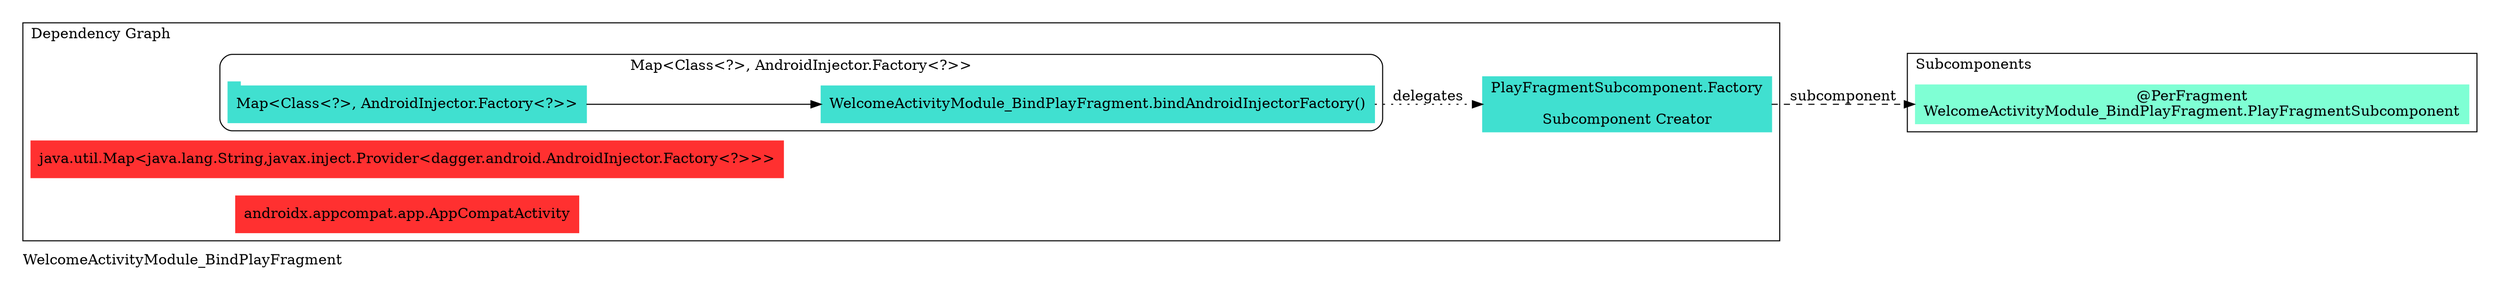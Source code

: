 digraph "org.owntracks.android.ui.welcome.WelcomeActivityModule_BindPlayFragment" {
  graph [rankdir="LR", labeljust="l", label="WelcomeActivityModule_BindPlayFragment", pad="0.2", compound="true"]
  node [shape="rectangle", style="filled", color="turquoise"]
  subgraph "cluster_Entry Points" {
    graph [labeljust="l", label="Entry Points"]
    node [shape="component", penwidth="2"]
  }
  subgraph "cluster_Dependency Graph" {
    graph [labeljust="l", label="Dependency Graph"]
    "fb0bae31-4086-49f2-a7c5-87c3a29f7888" [label="WelcomeActivityModule_BindPlayFragment.bindAndroidInjectorFactory()", color="turquoise"]
    "8f4b6929-c0a2-4949-b993-cb5a63efbcd6" [label="PlayFragmentSubcomponent.Factory\n\nSubcomponent Creator", color="turquoise"]
    "9c58f026-7f70-459c-8d39-0969c70415c5" [label="java.util.Map<java.lang.String,javax.inject.Provider<dagger.android.AndroidInjector.Factory<?>>>", color="firebrick1"]
    "8cc19945-eaad-4e8a-99a3-ff84fa5e9d76" [label="androidx.appcompat.app.AppCompatActivity", color="firebrick1"]
    subgraph "cluster_Map<Class<?>, AndroidInjector.Factory<?>>" {
      graph [label="Map<Class<?>, AndroidInjector.Factory<?>>", labeljust="c", style="rounded", color="black"]
      "2f9f2b12-ce68-4fd4-b404-a4e54fbb4c8a" [label="Map<Class<?>, AndroidInjector.Factory<?>>", color="turquoise", shape="tab"]
      "fb0bae31-4086-49f2-a7c5-87c3a29f7888" [label="WelcomeActivityModule_BindPlayFragment.bindAndroidInjectorFactory()", color="turquoise"]
    }
  }
  subgraph "cluster_Subcomponents" {
    graph [labeljust="l", shape="folder", label="Subcomponents"]
    "71526924-2529-47f4-9227-a5914d855a12" [label="@PerFragment\nWelcomeActivityModule_BindPlayFragment.PlayFragmentSubcomponent", href="full_org.owntracks.android.ui.welcome.WelcomeActivityModule_BindPlayFragment.PlayFragmentSubcomponent.svg", color="aquamarine"]
  }
  "2f9f2b12-ce68-4fd4-b404-a4e54fbb4c8a" -> "fb0bae31-4086-49f2-a7c5-87c3a29f7888"
  "fb0bae31-4086-49f2-a7c5-87c3a29f7888" -> "8f4b6929-c0a2-4949-b993-cb5a63efbcd6" [style="dotted", label="delegates"]
  "8f4b6929-c0a2-4949-b993-cb5a63efbcd6" -> "71526924-2529-47f4-9227-a5914d855a12" [style="dashed", label="subcomponent", headport="w"]
}
